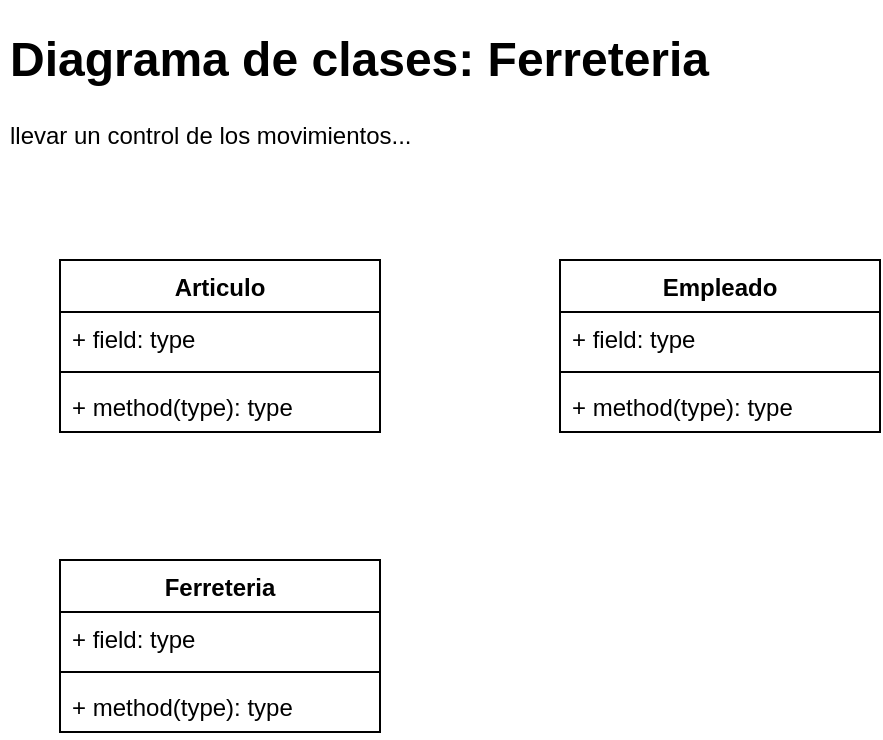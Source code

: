 <mxfile version="20.2.4" type="github"><diagram id="-AomRJEcKdlZMsPHAIFV" name="Página-1"><mxGraphModel dx="460" dy="713" grid="1" gridSize="10" guides="1" tooltips="1" connect="1" arrows="1" fold="1" page="1" pageScale="1" pageWidth="827" pageHeight="1169" math="0" shadow="0"><root><mxCell id="0"/><mxCell id="1" parent="0"/><mxCell id="8rchC2LwzLwRCQAPDVJj-1" value="Articulo" style="swimlane;fontStyle=1;align=center;verticalAlign=top;childLayout=stackLayout;horizontal=1;startSize=26;horizontalStack=0;resizeParent=1;resizeParentMax=0;resizeLast=0;collapsible=1;marginBottom=0;" parent="1" vertex="1"><mxGeometry x="40" y="130" width="160" height="86" as="geometry"><mxRectangle x="240" y="180" width="100" height="30" as="alternateBounds"/></mxGeometry></mxCell><mxCell id="8rchC2LwzLwRCQAPDVJj-2" value="+ field: type" style="text;strokeColor=none;fillColor=none;align=left;verticalAlign=top;spacingLeft=4;spacingRight=4;overflow=hidden;rotatable=0;points=[[0,0.5],[1,0.5]];portConstraint=eastwest;" parent="8rchC2LwzLwRCQAPDVJj-1" vertex="1"><mxGeometry y="26" width="160" height="26" as="geometry"/></mxCell><mxCell id="8rchC2LwzLwRCQAPDVJj-3" value="" style="line;strokeWidth=1;fillColor=none;align=left;verticalAlign=middle;spacingTop=-1;spacingLeft=3;spacingRight=3;rotatable=0;labelPosition=right;points=[];portConstraint=eastwest;" parent="8rchC2LwzLwRCQAPDVJj-1" vertex="1"><mxGeometry y="52" width="160" height="8" as="geometry"/></mxCell><mxCell id="8rchC2LwzLwRCQAPDVJj-4" value="+ method(type): type" style="text;strokeColor=none;fillColor=none;align=left;verticalAlign=top;spacingLeft=4;spacingRight=4;overflow=hidden;rotatable=0;points=[[0,0.5],[1,0.5]];portConstraint=eastwest;" parent="8rchC2LwzLwRCQAPDVJj-1" vertex="1"><mxGeometry y="60" width="160" height="26" as="geometry"/></mxCell><mxCell id="yMxzRCsv_JqXBOI5o1Eo-6" value="&lt;h1&gt;Diagrama de clases: Ferreteria&lt;/h1&gt;&lt;p&gt;llevar un control de los movimientos...&lt;/p&gt;" style="text;html=1;strokeColor=none;fillColor=none;spacing=5;spacingTop=-20;whiteSpace=wrap;overflow=hidden;rounded=0;" vertex="1" parent="1"><mxGeometry x="10" y="10" width="380" height="120" as="geometry"/></mxCell><mxCell id="yMxzRCsv_JqXBOI5o1Eo-7" value="Ferreteria" style="swimlane;fontStyle=1;align=center;verticalAlign=top;childLayout=stackLayout;horizontal=1;startSize=26;horizontalStack=0;resizeParent=1;resizeParentMax=0;resizeLast=0;collapsible=1;marginBottom=0;" vertex="1" parent="1"><mxGeometry x="40" y="280" width="160" height="86" as="geometry"><mxRectangle x="240" y="180" width="100" height="30" as="alternateBounds"/></mxGeometry></mxCell><mxCell id="yMxzRCsv_JqXBOI5o1Eo-8" value="+ field: type" style="text;strokeColor=none;fillColor=none;align=left;verticalAlign=top;spacingLeft=4;spacingRight=4;overflow=hidden;rotatable=0;points=[[0,0.5],[1,0.5]];portConstraint=eastwest;" vertex="1" parent="yMxzRCsv_JqXBOI5o1Eo-7"><mxGeometry y="26" width="160" height="26" as="geometry"/></mxCell><mxCell id="yMxzRCsv_JqXBOI5o1Eo-9" value="" style="line;strokeWidth=1;fillColor=none;align=left;verticalAlign=middle;spacingTop=-1;spacingLeft=3;spacingRight=3;rotatable=0;labelPosition=right;points=[];portConstraint=eastwest;" vertex="1" parent="yMxzRCsv_JqXBOI5o1Eo-7"><mxGeometry y="52" width="160" height="8" as="geometry"/></mxCell><mxCell id="yMxzRCsv_JqXBOI5o1Eo-10" value="+ method(type): type" style="text;strokeColor=none;fillColor=none;align=left;verticalAlign=top;spacingLeft=4;spacingRight=4;overflow=hidden;rotatable=0;points=[[0,0.5],[1,0.5]];portConstraint=eastwest;" vertex="1" parent="yMxzRCsv_JqXBOI5o1Eo-7"><mxGeometry y="60" width="160" height="26" as="geometry"/></mxCell><mxCell id="yMxzRCsv_JqXBOI5o1Eo-11" value="Empleado" style="swimlane;fontStyle=1;align=center;verticalAlign=top;childLayout=stackLayout;horizontal=1;startSize=26;horizontalStack=0;resizeParent=1;resizeParentMax=0;resizeLast=0;collapsible=1;marginBottom=0;" vertex="1" parent="1"><mxGeometry x="290" y="130" width="160" height="86" as="geometry"><mxRectangle x="240" y="180" width="100" height="30" as="alternateBounds"/></mxGeometry></mxCell><mxCell id="yMxzRCsv_JqXBOI5o1Eo-12" value="+ field: type" style="text;strokeColor=none;fillColor=none;align=left;verticalAlign=top;spacingLeft=4;spacingRight=4;overflow=hidden;rotatable=0;points=[[0,0.5],[1,0.5]];portConstraint=eastwest;" vertex="1" parent="yMxzRCsv_JqXBOI5o1Eo-11"><mxGeometry y="26" width="160" height="26" as="geometry"/></mxCell><mxCell id="yMxzRCsv_JqXBOI5o1Eo-13" value="" style="line;strokeWidth=1;fillColor=none;align=left;verticalAlign=middle;spacingTop=-1;spacingLeft=3;spacingRight=3;rotatable=0;labelPosition=right;points=[];portConstraint=eastwest;" vertex="1" parent="yMxzRCsv_JqXBOI5o1Eo-11"><mxGeometry y="52" width="160" height="8" as="geometry"/></mxCell><mxCell id="yMxzRCsv_JqXBOI5o1Eo-14" value="+ method(type): type" style="text;strokeColor=none;fillColor=none;align=left;verticalAlign=top;spacingLeft=4;spacingRight=4;overflow=hidden;rotatable=0;points=[[0,0.5],[1,0.5]];portConstraint=eastwest;" vertex="1" parent="yMxzRCsv_JqXBOI5o1Eo-11"><mxGeometry y="60" width="160" height="26" as="geometry"/></mxCell></root></mxGraphModel></diagram></mxfile>